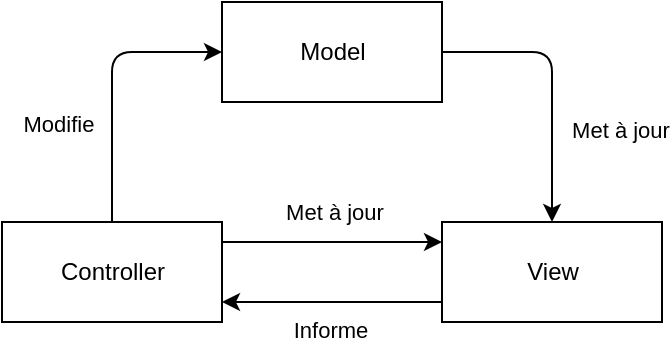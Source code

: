 <mxfile version="14.6.11" type="device"><diagram id="C5RBs43oDa-KdzZeNtuy" name="Page-1"><mxGraphModel dx="2725" dy="1512" grid="1" gridSize="10" guides="1" tooltips="1" connect="1" arrows="1" fold="1" page="1" pageScale="1" pageWidth="827" pageHeight="1169" math="0" shadow="0"><root><mxCell id="WIyWlLk6GJQsqaUBKTNV-0"/><mxCell id="WIyWlLk6GJQsqaUBKTNV-1" parent="WIyWlLk6GJQsqaUBKTNV-0"/><mxCell id="GEfpAEE7sSaBKrjGG7mv-35" style="edgeStyle=orthogonalEdgeStyle;rounded=1;orthogonalLoop=1;jettySize=auto;html=1;" edge="1" parent="WIyWlLk6GJQsqaUBKTNV-1" source="GEfpAEE7sSaBKrjGG7mv-37" target="GEfpAEE7sSaBKrjGG7mv-40"><mxGeometry relative="1" as="geometry"><Array as="points"><mxPoint x="505" y="95"/></Array></mxGeometry></mxCell><mxCell id="GEfpAEE7sSaBKrjGG7mv-36" value="Met à jour" style="edgeLabel;html=1;align=center;verticalAlign=middle;resizable=0;points=[];" vertex="1" connectable="0" parent="GEfpAEE7sSaBKrjGG7mv-35"><mxGeometry x="0.221" y="-1" relative="1" as="geometry"><mxPoint x="35" y="8" as="offset"/></mxGeometry></mxCell><mxCell id="GEfpAEE7sSaBKrjGG7mv-37" value="Model" style="html=1;" vertex="1" parent="WIyWlLk6GJQsqaUBKTNV-1"><mxGeometry x="340" y="70" width="110" height="50" as="geometry"/></mxCell><mxCell id="GEfpAEE7sSaBKrjGG7mv-38" style="edgeStyle=orthogonalEdgeStyle;rounded=1;orthogonalLoop=1;jettySize=auto;html=1;" edge="1" parent="WIyWlLk6GJQsqaUBKTNV-1" source="GEfpAEE7sSaBKrjGG7mv-40" target="GEfpAEE7sSaBKrjGG7mv-45"><mxGeometry relative="1" as="geometry"><Array as="points"><mxPoint x="420" y="220"/><mxPoint x="420" y="220"/></Array></mxGeometry></mxCell><mxCell id="GEfpAEE7sSaBKrjGG7mv-39" value="Informe" style="edgeLabel;html=1;align=center;verticalAlign=middle;resizable=0;points=[];" vertex="1" connectable="0" parent="GEfpAEE7sSaBKrjGG7mv-38"><mxGeometry x="-0.395" relative="1" as="geometry"><mxPoint x="-23" y="14" as="offset"/></mxGeometry></mxCell><mxCell id="GEfpAEE7sSaBKrjGG7mv-40" value="View" style="html=1;" vertex="1" parent="WIyWlLk6GJQsqaUBKTNV-1"><mxGeometry x="450" y="180" width="110" height="50" as="geometry"/></mxCell><mxCell id="GEfpAEE7sSaBKrjGG7mv-41" style="edgeStyle=orthogonalEdgeStyle;rounded=1;orthogonalLoop=1;jettySize=auto;html=1;" edge="1" parent="WIyWlLk6GJQsqaUBKTNV-1" source="GEfpAEE7sSaBKrjGG7mv-45" target="GEfpAEE7sSaBKrjGG7mv-40"><mxGeometry relative="1" as="geometry"><Array as="points"><mxPoint x="420" y="190"/><mxPoint x="420" y="190"/></Array></mxGeometry></mxCell><mxCell id="GEfpAEE7sSaBKrjGG7mv-42" value="Met à jour" style="edgeLabel;html=1;align=center;verticalAlign=middle;resizable=0;points=[];" vertex="1" connectable="0" parent="GEfpAEE7sSaBKrjGG7mv-41"><mxGeometry x="0.119" y="1" relative="1" as="geometry"><mxPoint x="-6" y="-14" as="offset"/></mxGeometry></mxCell><mxCell id="GEfpAEE7sSaBKrjGG7mv-43" style="edgeStyle=orthogonalEdgeStyle;rounded=1;orthogonalLoop=1;jettySize=auto;html=1;" edge="1" parent="WIyWlLk6GJQsqaUBKTNV-1" source="GEfpAEE7sSaBKrjGG7mv-45" target="GEfpAEE7sSaBKrjGG7mv-37"><mxGeometry relative="1" as="geometry"><Array as="points"><mxPoint x="285" y="95"/></Array></mxGeometry></mxCell><mxCell id="GEfpAEE7sSaBKrjGG7mv-44" value="Modifie" style="edgeLabel;html=1;align=center;verticalAlign=middle;resizable=0;points=[];" vertex="1" connectable="0" parent="GEfpAEE7sSaBKrjGG7mv-43"><mxGeometry x="-0.067" relative="1" as="geometry"><mxPoint x="-27" y="16" as="offset"/></mxGeometry></mxCell><mxCell id="GEfpAEE7sSaBKrjGG7mv-45" value="Controller" style="html=1;" vertex="1" parent="WIyWlLk6GJQsqaUBKTNV-1"><mxGeometry x="230" y="180" width="110" height="50" as="geometry"/></mxCell></root></mxGraphModel></diagram></mxfile>
